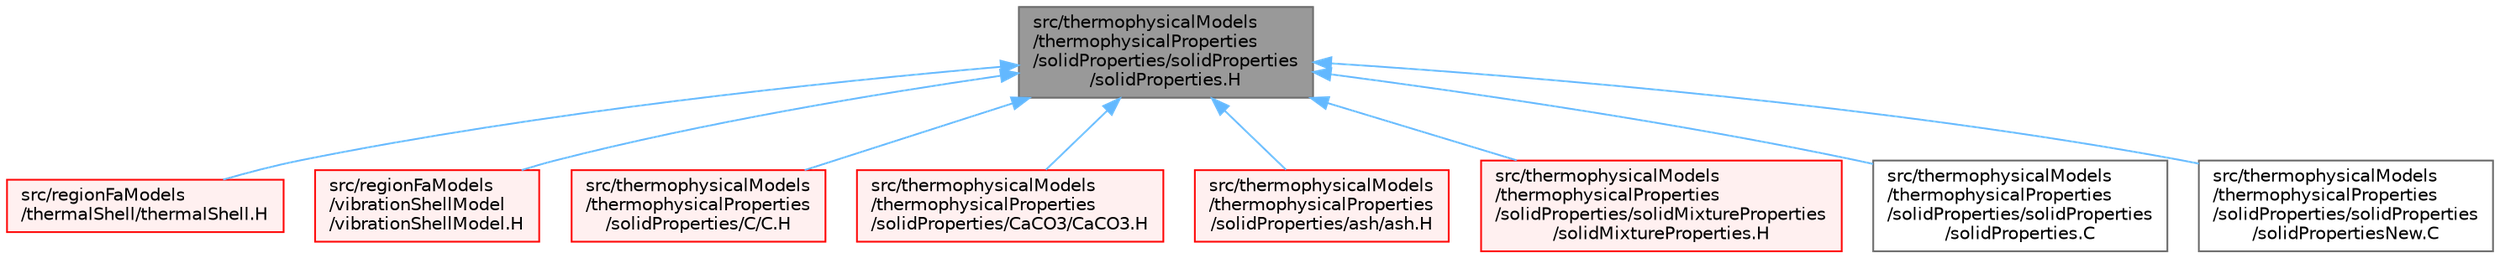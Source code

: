 digraph "src/thermophysicalModels/thermophysicalProperties/solidProperties/solidProperties/solidProperties.H"
{
 // LATEX_PDF_SIZE
  bgcolor="transparent";
  edge [fontname=Helvetica,fontsize=10,labelfontname=Helvetica,labelfontsize=10];
  node [fontname=Helvetica,fontsize=10,shape=box,height=0.2,width=0.4];
  Node1 [id="Node000001",label="src/thermophysicalModels\l/thermophysicalProperties\l/solidProperties/solidProperties\l/solidProperties.H",height=0.2,width=0.4,color="gray40", fillcolor="grey60", style="filled", fontcolor="black",tooltip=" "];
  Node1 -> Node2 [id="edge1_Node000001_Node000002",dir="back",color="steelblue1",style="solid",tooltip=" "];
  Node2 [id="Node000002",label="src/regionFaModels\l/thermalShell/thermalShell.H",height=0.2,width=0.4,color="red", fillcolor="#FFF0F0", style="filled",URL="$thermalShell_8H.html",tooltip=" "];
  Node1 -> Node4 [id="edge2_Node000001_Node000004",dir="back",color="steelblue1",style="solid",tooltip=" "];
  Node4 [id="Node000004",label="src/regionFaModels\l/vibrationShellModel\l/vibrationShellModel.H",height=0.2,width=0.4,color="red", fillcolor="#FFF0F0", style="filled",URL="$vibrationShellModel_8H.html",tooltip=" "];
  Node1 -> Node11 [id="edge3_Node000001_Node000011",dir="back",color="steelblue1",style="solid",tooltip=" "];
  Node11 [id="Node000011",label="src/thermophysicalModels\l/thermophysicalProperties\l/solidProperties/C/C.H",height=0.2,width=0.4,color="red", fillcolor="#FFF0F0", style="filled",URL="$C_8H.html",tooltip=" "];
  Node1 -> Node13 [id="edge4_Node000001_Node000013",dir="back",color="steelblue1",style="solid",tooltip=" "];
  Node13 [id="Node000013",label="src/thermophysicalModels\l/thermophysicalProperties\l/solidProperties/CaCO3/CaCO3.H",height=0.2,width=0.4,color="red", fillcolor="#FFF0F0", style="filled",URL="$CaCO3_8H.html",tooltip=" "];
  Node1 -> Node15 [id="edge5_Node000001_Node000015",dir="back",color="steelblue1",style="solid",tooltip=" "];
  Node15 [id="Node000015",label="src/thermophysicalModels\l/thermophysicalProperties\l/solidProperties/ash/ash.H",height=0.2,width=0.4,color="red", fillcolor="#FFF0F0", style="filled",URL="$ash_8H.html",tooltip=" "];
  Node1 -> Node17 [id="edge6_Node000001_Node000017",dir="back",color="steelblue1",style="solid",tooltip=" "];
  Node17 [id="Node000017",label="src/thermophysicalModels\l/thermophysicalProperties\l/solidProperties/solidMixtureProperties\l/solidMixtureProperties.H",height=0.2,width=0.4,color="red", fillcolor="#FFF0F0", style="filled",URL="$solidMixtureProperties_8H.html",tooltip=" "];
  Node1 -> Node89 [id="edge7_Node000001_Node000089",dir="back",color="steelblue1",style="solid",tooltip=" "];
  Node89 [id="Node000089",label="src/thermophysicalModels\l/thermophysicalProperties\l/solidProperties/solidProperties\l/solidProperties.C",height=0.2,width=0.4,color="grey40", fillcolor="white", style="filled",URL="$solidProperties_8C.html",tooltip=" "];
  Node1 -> Node90 [id="edge8_Node000001_Node000090",dir="back",color="steelblue1",style="solid",tooltip=" "];
  Node90 [id="Node000090",label="src/thermophysicalModels\l/thermophysicalProperties\l/solidProperties/solidProperties\l/solidPropertiesNew.C",height=0.2,width=0.4,color="grey40", fillcolor="white", style="filled",URL="$solidPropertiesNew_8C.html",tooltip=" "];
}
